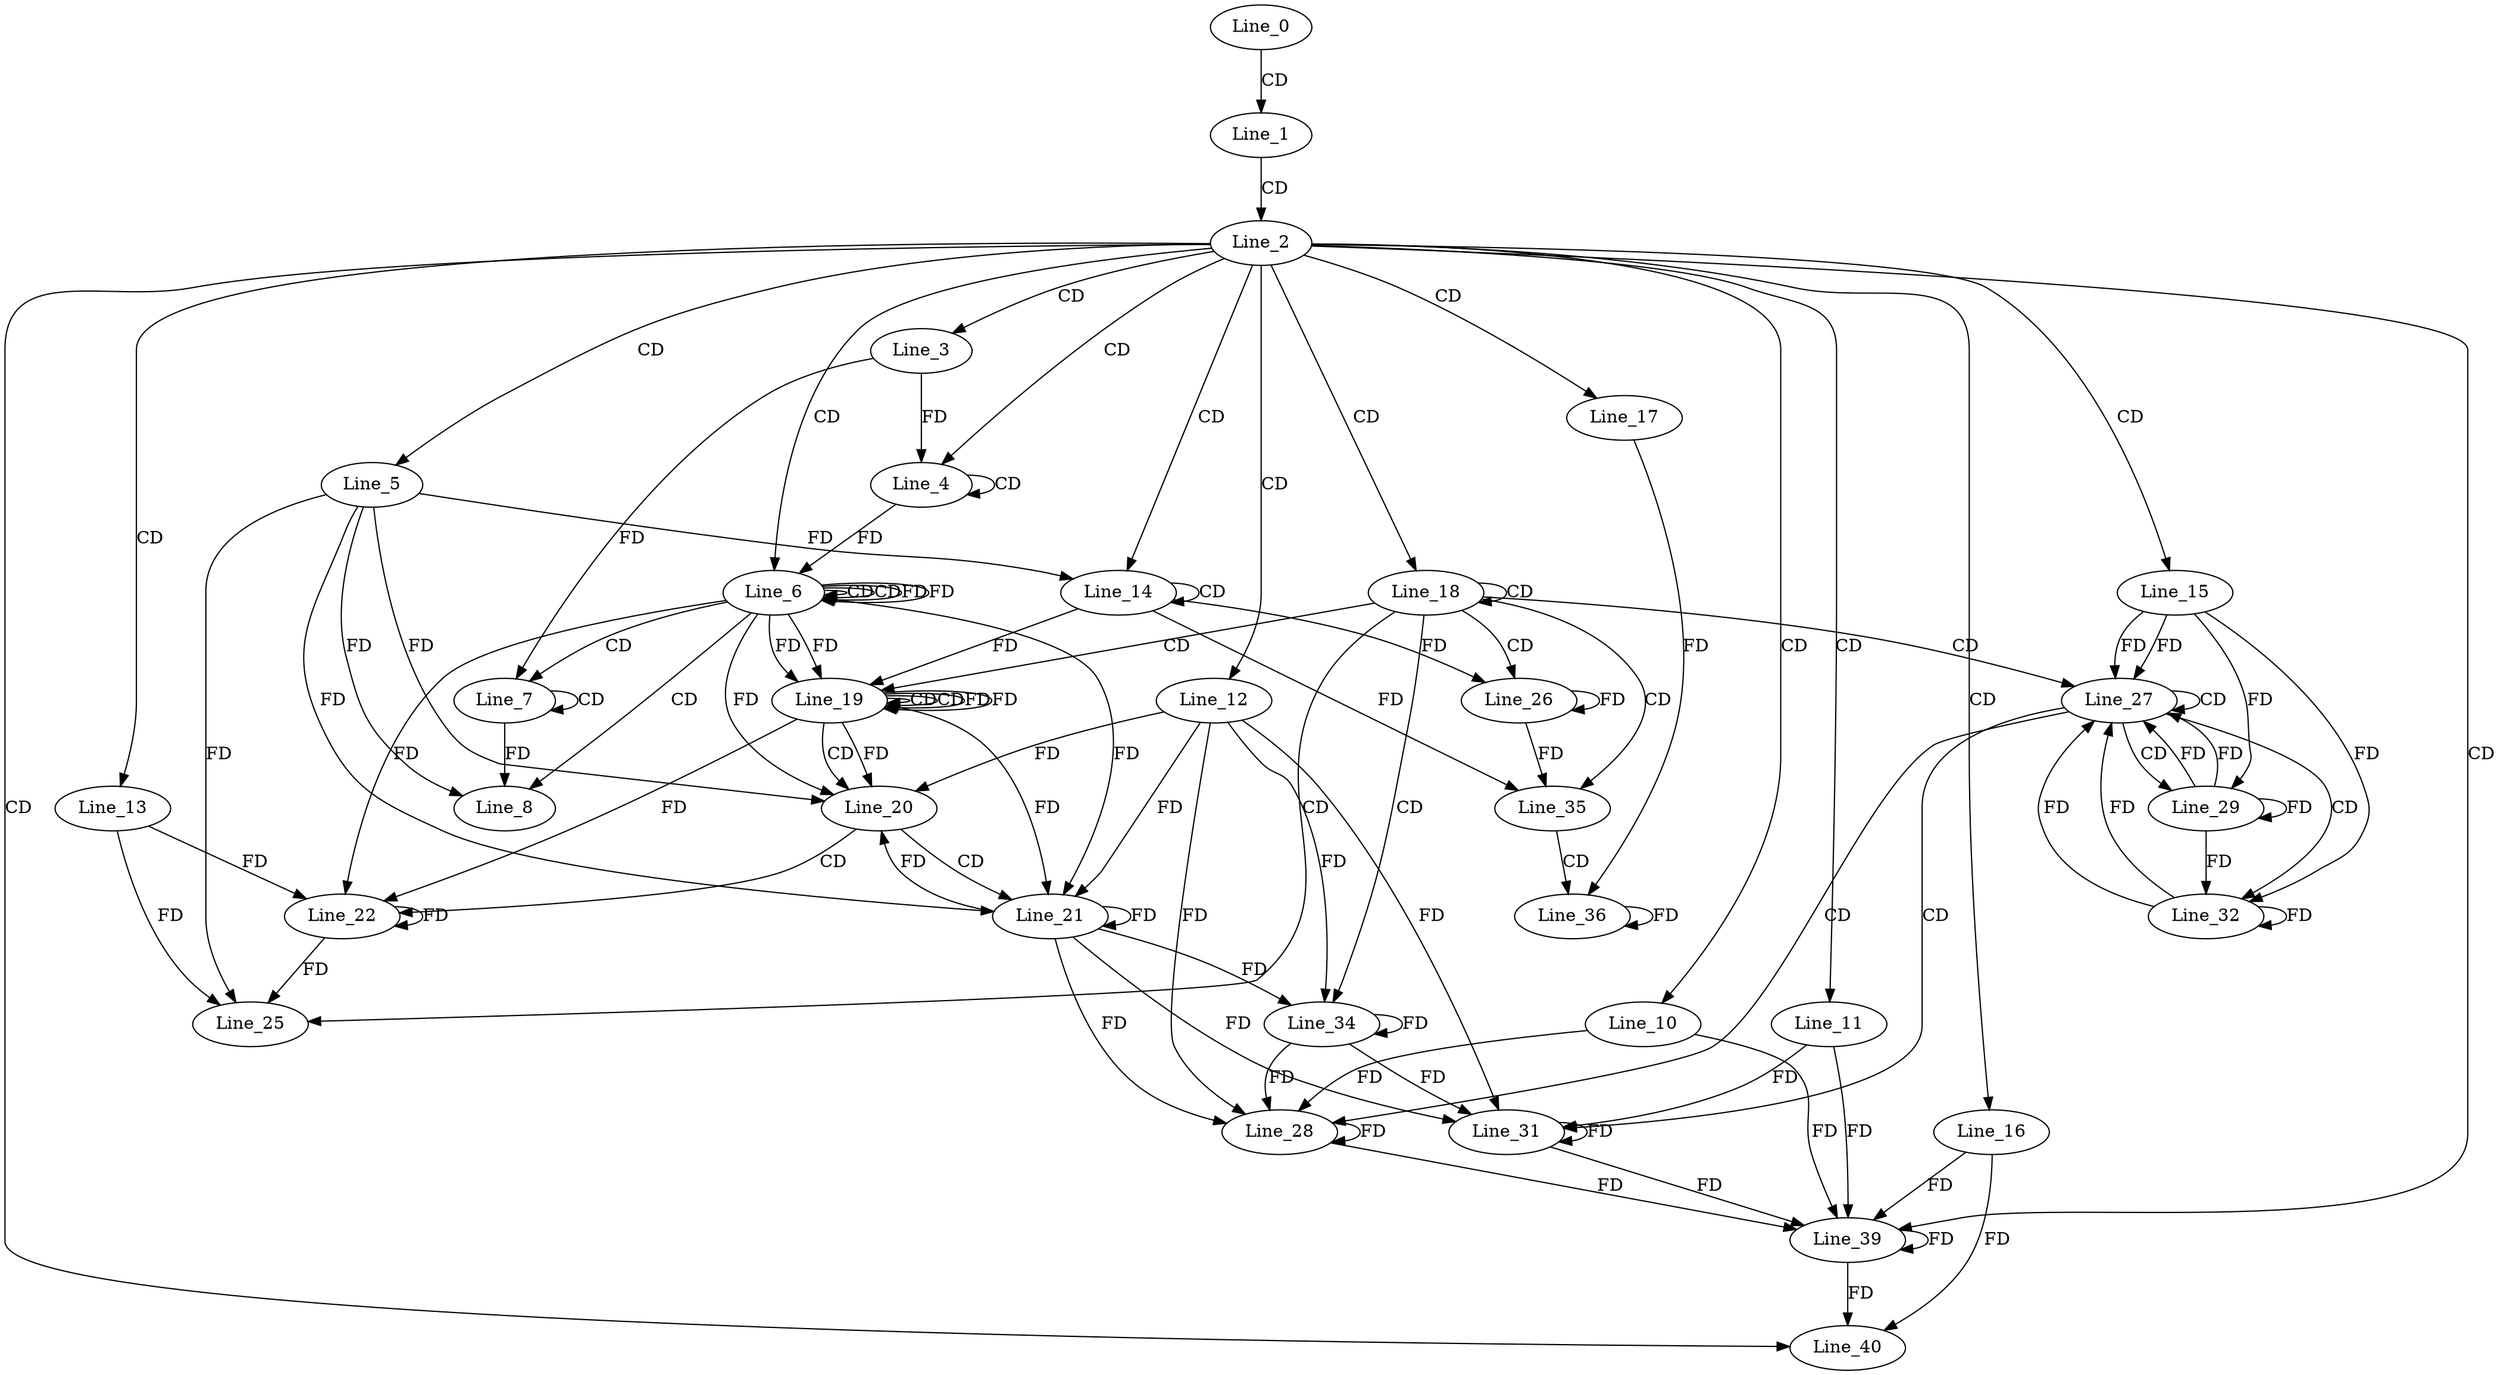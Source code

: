 digraph G {
  Line_0;
  Line_1;
  Line_2;
  Line_3;
  Line_4;
  Line_4;
  Line_5;
  Line_6;
  Line_6;
  Line_6;
  Line_7;
  Line_7;
  Line_8;
  Line_10;
  Line_11;
  Line_12;
  Line_13;
  Line_14;
  Line_14;
  Line_15;
  Line_16;
  Line_17;
  Line_18;
  Line_19;
  Line_19;
  Line_19;
  Line_20;
  Line_20;
  Line_21;
  Line_21;
  Line_22;
  Line_25;
  Line_26;
  Line_27;
  Line_27;
  Line_28;
  Line_29;
  Line_31;
  Line_32;
  Line_34;
  Line_35;
  Line_36;
  Line_39;
  Line_40;
  Line_0 -> Line_1 [ label="CD" ];
  Line_1 -> Line_2 [ label="CD" ];
  Line_2 -> Line_3 [ label="CD" ];
  Line_2 -> Line_4 [ label="CD" ];
  Line_4 -> Line_4 [ label="CD" ];
  Line_3 -> Line_4 [ label="FD" ];
  Line_2 -> Line_5 [ label="CD" ];
  Line_2 -> Line_6 [ label="CD" ];
  Line_6 -> Line_6 [ label="CD" ];
  Line_4 -> Line_6 [ label="FD" ];
  Line_6 -> Line_6 [ label="CD" ];
  Line_6 -> Line_6 [ label="FD" ];
  Line_6 -> Line_7 [ label="CD" ];
  Line_7 -> Line_7 [ label="CD" ];
  Line_3 -> Line_7 [ label="FD" ];
  Line_6 -> Line_8 [ label="CD" ];
  Line_5 -> Line_8 [ label="FD" ];
  Line_7 -> Line_8 [ label="FD" ];
  Line_2 -> Line_10 [ label="CD" ];
  Line_2 -> Line_11 [ label="CD" ];
  Line_2 -> Line_12 [ label="CD" ];
  Line_2 -> Line_13 [ label="CD" ];
  Line_2 -> Line_14 [ label="CD" ];
  Line_14 -> Line_14 [ label="CD" ];
  Line_5 -> Line_14 [ label="FD" ];
  Line_2 -> Line_15 [ label="CD" ];
  Line_2 -> Line_16 [ label="CD" ];
  Line_2 -> Line_17 [ label="CD" ];
  Line_2 -> Line_18 [ label="CD" ];
  Line_18 -> Line_18 [ label="CD" ];
  Line_18 -> Line_19 [ label="CD" ];
  Line_19 -> Line_19 [ label="CD" ];
  Line_6 -> Line_19 [ label="FD" ];
  Line_14 -> Line_19 [ label="FD" ];
  Line_19 -> Line_19 [ label="CD" ];
  Line_19 -> Line_19 [ label="FD" ];
  Line_6 -> Line_19 [ label="FD" ];
  Line_19 -> Line_20 [ label="CD" ];
  Line_12 -> Line_20 [ label="FD" ];
  Line_5 -> Line_20 [ label="FD" ];
  Line_19 -> Line_20 [ label="FD" ];
  Line_6 -> Line_20 [ label="FD" ];
  Line_20 -> Line_21 [ label="CD" ];
  Line_21 -> Line_21 [ label="FD" ];
  Line_12 -> Line_21 [ label="FD" ];
  Line_5 -> Line_21 [ label="FD" ];
  Line_19 -> Line_21 [ label="FD" ];
  Line_6 -> Line_21 [ label="FD" ];
  Line_20 -> Line_22 [ label="CD" ];
  Line_22 -> Line_22 [ label="FD" ];
  Line_13 -> Line_22 [ label="FD" ];
  Line_19 -> Line_22 [ label="FD" ];
  Line_6 -> Line_22 [ label="FD" ];
  Line_18 -> Line_25 [ label="CD" ];
  Line_5 -> Line_25 [ label="FD" ];
  Line_22 -> Line_25 [ label="FD" ];
  Line_13 -> Line_25 [ label="FD" ];
  Line_18 -> Line_26 [ label="CD" ];
  Line_26 -> Line_26 [ label="FD" ];
  Line_14 -> Line_26 [ label="FD" ];
  Line_18 -> Line_27 [ label="CD" ];
  Line_15 -> Line_27 [ label="FD" ];
  Line_27 -> Line_27 [ label="CD" ];
  Line_15 -> Line_27 [ label="FD" ];
  Line_27 -> Line_28 [ label="CD" ];
  Line_28 -> Line_28 [ label="FD" ];
  Line_10 -> Line_28 [ label="FD" ];
  Line_21 -> Line_28 [ label="FD" ];
  Line_12 -> Line_28 [ label="FD" ];
  Line_27 -> Line_29 [ label="CD" ];
  Line_29 -> Line_29 [ label="FD" ];
  Line_15 -> Line_29 [ label="FD" ];
  Line_27 -> Line_31 [ label="CD" ];
  Line_31 -> Line_31 [ label="FD" ];
  Line_11 -> Line_31 [ label="FD" ];
  Line_21 -> Line_31 [ label="FD" ];
  Line_12 -> Line_31 [ label="FD" ];
  Line_27 -> Line_32 [ label="CD" ];
  Line_29 -> Line_32 [ label="FD" ];
  Line_32 -> Line_32 [ label="FD" ];
  Line_15 -> Line_32 [ label="FD" ];
  Line_18 -> Line_34 [ label="CD" ];
  Line_21 -> Line_34 [ label="FD" ];
  Line_34 -> Line_34 [ label="FD" ];
  Line_12 -> Line_34 [ label="FD" ];
  Line_18 -> Line_35 [ label="CD" ];
  Line_26 -> Line_35 [ label="FD" ];
  Line_14 -> Line_35 [ label="FD" ];
  Line_35 -> Line_36 [ label="CD" ];
  Line_36 -> Line_36 [ label="FD" ];
  Line_17 -> Line_36 [ label="FD" ];
  Line_2 -> Line_39 [ label="CD" ];
  Line_16 -> Line_39 [ label="FD" ];
  Line_39 -> Line_39 [ label="FD" ];
  Line_28 -> Line_39 [ label="FD" ];
  Line_10 -> Line_39 [ label="FD" ];
  Line_31 -> Line_39 [ label="FD" ];
  Line_11 -> Line_39 [ label="FD" ];
  Line_2 -> Line_40 [ label="CD" ];
  Line_16 -> Line_40 [ label="FD" ];
  Line_39 -> Line_40 [ label="FD" ];
  Line_6 -> Line_6 [ label="FD" ];
  Line_29 -> Line_27 [ label="FD" ];
  Line_32 -> Line_27 [ label="FD" ];
  Line_29 -> Line_27 [ label="FD" ];
  Line_32 -> Line_27 [ label="FD" ];
  Line_34 -> Line_28 [ label="FD" ];
  Line_34 -> Line_31 [ label="FD" ];
  Line_19 -> Line_19 [ label="FD" ];
  Line_21 -> Line_20 [ label="FD" ];
}
